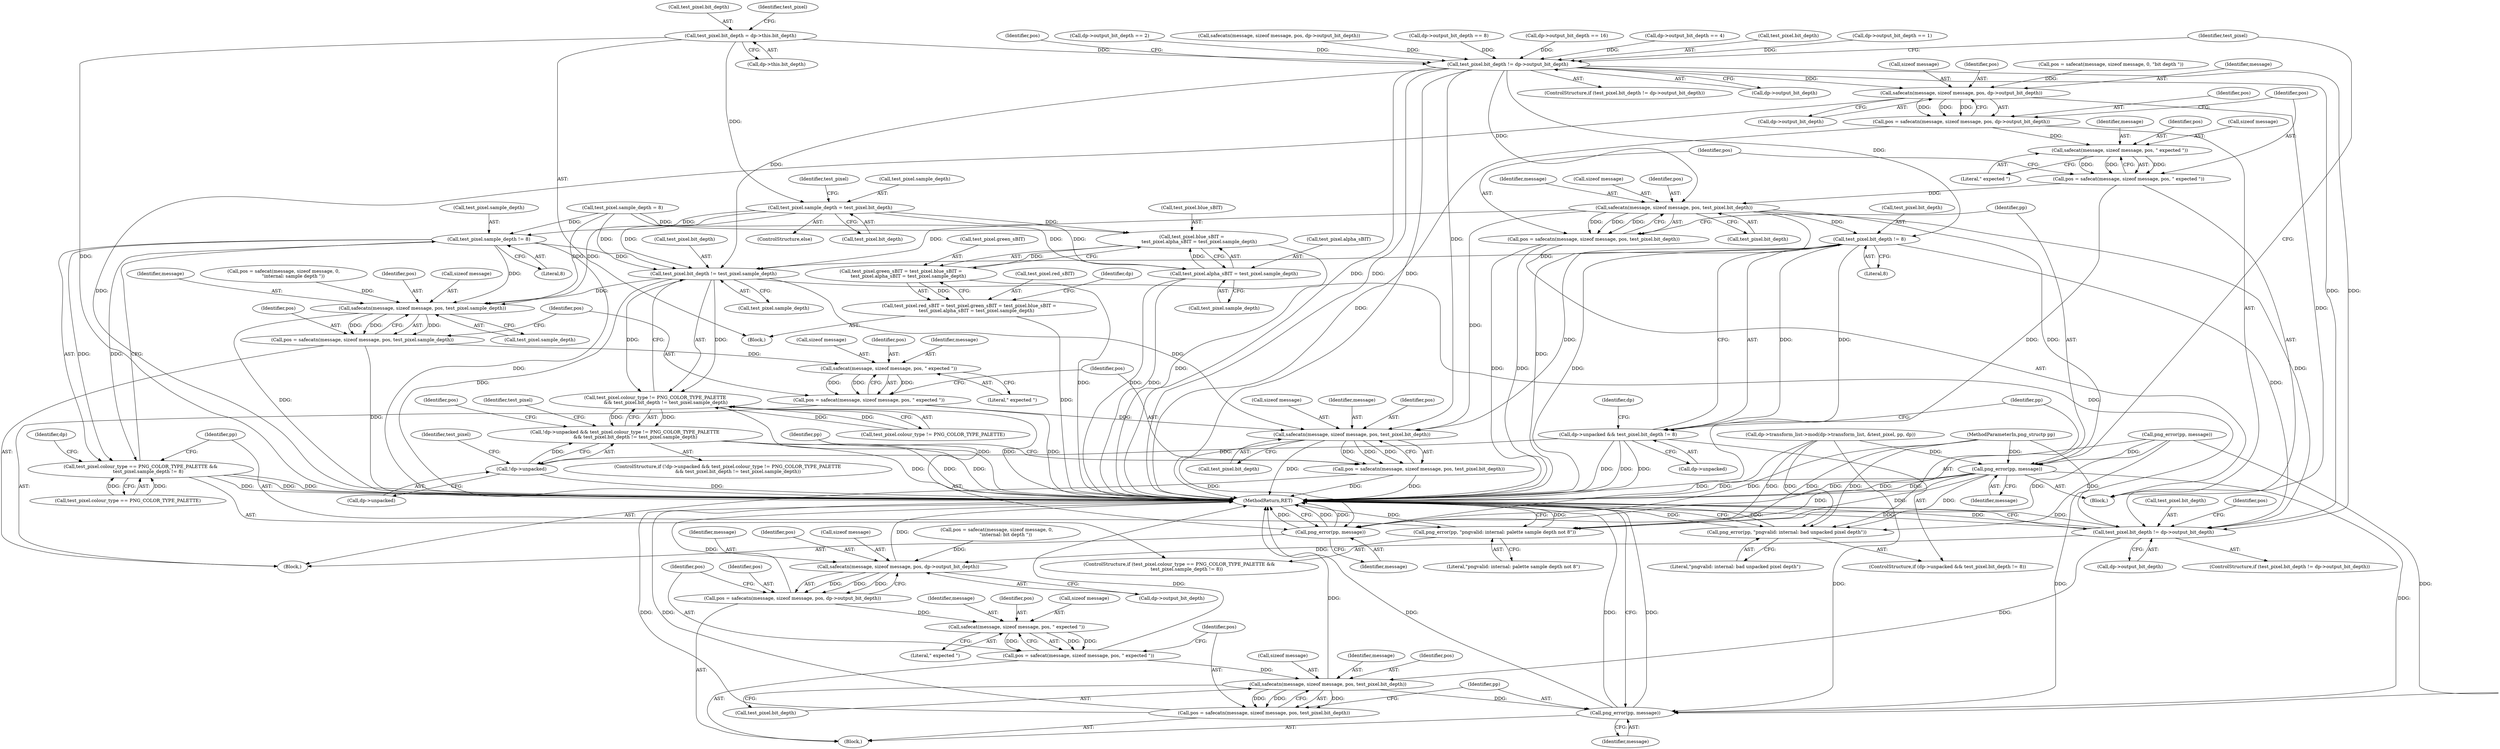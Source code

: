 digraph "0_Android_9d4853418ab2f754c2b63e091c29c5529b8b86ca_149@pointer" {
"1000313" [label="(Call,test_pixel.bit_depth = dp->this.bit_depth)"];
"1000334" [label="(Call,test_pixel.sample_depth = test_pixel.bit_depth)"];
"1000360" [label="(Call,test_pixel.blue_sBIT =\n          test_pixel.alpha_sBIT = test_pixel.sample_depth)"];
"1000356" [label="(Call,test_pixel.green_sBIT = test_pixel.blue_sBIT =\n          test_pixel.alpha_sBIT = test_pixel.sample_depth)"];
"1000352" [label="(Call,test_pixel.red_sBIT = test_pixel.green_sBIT = test_pixel.blue_sBIT =\n          test_pixel.alpha_sBIT = test_pixel.sample_depth)"];
"1000364" [label="(Call,test_pixel.alpha_sBIT = test_pixel.sample_depth)"];
"1000486" [label="(Call,test_pixel.sample_depth != 8)"];
"1000480" [label="(Call,test_pixel.colour_type == PNG_COLOR_TYPE_PALETTE &&\n          test_pixel.sample_depth != 8)"];
"1000521" [label="(Call,test_pixel.bit_depth != test_pixel.sample_depth)"];
"1000515" [label="(Call,test_pixel.colour_type != PNG_COLOR_TYPE_PALETTE\n              && test_pixel.bit_depth != test_pixel.sample_depth)"];
"1000510" [label="(Call,!dp->unpacked && test_pixel.colour_type != PNG_COLOR_TYPE_PALETTE\n              && test_pixel.bit_depth != test_pixel.sample_depth)"];
"1000541" [label="(Call,safecatn(message, sizeof message, pos, test_pixel.sample_depth))"];
"1000539" [label="(Call,pos = safecatn(message, sizeof message, pos, test_pixel.sample_depth))"];
"1000551" [label="(Call,safecat(message, sizeof message, pos, \" expected \"))"];
"1000549" [label="(Call,pos = safecat(message, sizeof message, pos, \" expected \"))"];
"1000559" [label="(Call,safecatn(message, sizeof message, pos, test_pixel.bit_depth))"];
"1000557" [label="(Call,pos = safecatn(message, sizeof message, pos, test_pixel.bit_depth))"];
"1000567" [label="(Call,png_error(pp, message))"];
"1000572" [label="(Call,test_pixel.bit_depth != dp->output_bit_depth)"];
"1000592" [label="(Call,safecatn(message, sizeof message, pos, dp->output_bit_depth))"];
"1000590" [label="(Call,pos = safecatn(message, sizeof message, pos, dp->output_bit_depth))"];
"1000602" [label="(Call,safecat(message, sizeof message, pos, \" expected \"))"];
"1000600" [label="(Call,pos = safecat(message, sizeof message, pos, \" expected \"))"];
"1000610" [label="(Call,safecatn(message, sizeof message, pos, test_pixel.bit_depth))"];
"1000608" [label="(Call,pos = safecatn(message, sizeof message, pos, test_pixel.bit_depth))"];
"1000618" [label="(Call,png_error(pp, message))"];
"1000430" [label="(Call,test_pixel.bit_depth != dp->output_bit_depth)"];
"1000450" [label="(Call,safecatn(message, sizeof message, pos, dp->output_bit_depth))"];
"1000448" [label="(Call,pos = safecatn(message, sizeof message, pos, dp->output_bit_depth))"];
"1000460" [label="(Call,safecat(message, sizeof message, pos, \" expected \"))"];
"1000458" [label="(Call,pos = safecat(message, sizeof message, pos, \" expected \"))"];
"1000468" [label="(Call,safecatn(message, sizeof message, pos, test_pixel.bit_depth))"];
"1000466" [label="(Call,pos = safecatn(message, sizeof message, pos, test_pixel.bit_depth))"];
"1000476" [label="(Call,png_error(pp, message))"];
"1000491" [label="(Call,png_error(pp, \"pngvalid: internal: palette sample depth not 8\"))"];
"1000505" [label="(Call,png_error(pp, \"pngvalid: internal: bad unpacked pixel depth\"))"];
"1000500" [label="(Call,test_pixel.bit_depth != 8)"];
"1000496" [label="(Call,dp->unpacked && test_pixel.bit_depth != 8)"];
"1000511" [label="(Call,!dp->unpacked)"];
"1000481" [label="(Call,test_pixel.colour_type == PNG_COLOR_TYPE_PALETTE)"];
"1000451" [label="(Identifier,message)"];
"1000371" [label="(Call,dp->transform_list->mod(dp->transform_list, &test_pixel, pp, dp))"];
"1000513" [label="(Identifier,dp)"];
"1000353" [label="(Call,test_pixel.red_sBIT)"];
"1000458" [label="(Call,pos = safecat(message, sizeof message, pos, \" expected \"))"];
"1000492" [label="(Identifier,pp)"];
"1000603" [label="(Identifier,message)"];
"1000448" [label="(Call,pos = safecatn(message, sizeof message, pos, dp->output_bit_depth))"];
"1000222" [label="(Call,dp->output_bit_depth == 1)"];
"1000498" [label="(Identifier,dp)"];
"1000466" [label="(Call,pos = safecatn(message, sizeof message, pos, test_pixel.bit_depth))"];
"1000541" [label="(Call,safecatn(message, sizeof message, pos, test_pixel.sample_depth))"];
"1000572" [label="(Call,test_pixel.bit_depth != dp->output_bit_depth)"];
"1000495" [label="(ControlStructure,if (dp->unpacked && test_pixel.bit_depth != 8))"];
"1000480" [label="(Call,test_pixel.colour_type == PNG_COLOR_TYPE_PALETTE &&\n          test_pixel.sample_depth != 8)"];
"1000606" [label="(Identifier,pos)"];
"1000478" [label="(Identifier,message)"];
"1000510" [label="(Call,!dp->unpacked && test_pixel.colour_type != PNG_COLOR_TYPE_PALETTE\n              && test_pixel.bit_depth != test_pixel.sample_depth)"];
"1000515" [label="(Call,test_pixel.colour_type != PNG_COLOR_TYPE_PALETTE\n              && test_pixel.bit_depth != test_pixel.sample_depth)"];
"1000558" [label="(Identifier,pos)"];
"1000591" [label="(Identifier,pos)"];
"1000483" [label="(Identifier,test_pixel)"];
"1000449" [label="(Identifier,pos)"];
"1000328" [label="(Call,test_pixel.sample_depth = 8)"];
"1000314" [label="(Call,test_pixel.bit_depth)"];
"1000608" [label="(Call,pos = safecatn(message, sizeof message, pos, test_pixel.bit_depth))"];
"1000335" [label="(Call,test_pixel.sample_depth)"];
"1000506" [label="(Identifier,pp)"];
"1000512" [label="(Call,dp->unpacked)"];
"1000563" [label="(Identifier,pos)"];
"1000567" [label="(Call,png_error(pp, message))"];
"1000507" [label="(Literal,\"pngvalid: internal: bad unpacked pixel depth\")"];
"1000473" [label="(Call,test_pixel.bit_depth)"];
"1000593" [label="(Identifier,message)"];
"1000460" [label="(Call,safecat(message, sizeof message, pos, \" expected \"))"];
"1000516" [label="(Call,test_pixel.colour_type != PNG_COLOR_TYPE_PALETTE)"];
"1000487" [label="(Call,test_pixel.sample_depth)"];
"1000553" [label="(Call,sizeof message)"];
"1000596" [label="(Identifier,pos)"];
"1000462" [label="(Call,sizeof message)"];
"1000579" [label="(Block,)"];
"1000511" [label="(Call,!dp->unpacked)"];
"1000493" [label="(Literal,\"pngvalid: internal: palette sample depth not 8\")"];
"1000441" [label="(Identifier,pos)"];
"1000518" [label="(Identifier,test_pixel)"];
"1000365" [label="(Call,test_pixel.alpha_sBIT)"];
"1000545" [label="(Identifier,pos)"];
"1000325" [label="(Identifier,test_pixel)"];
"1000569" [label="(Identifier,message)"];
"1000561" [label="(Call,sizeof message)"];
"1000228" [label="(Call,dp->output_bit_depth == 2)"];
"1000564" [label="(Call,test_pixel.bit_depth)"];
"1000334" [label="(Call,test_pixel.sample_depth = test_pixel.bit_depth)"];
"1000573" [label="(Call,test_pixel.bit_depth)"];
"1000455" [label="(Call,dp->output_bit_depth)"];
"1000296" [label="(Block,)"];
"1000285" [label="(Call,safecatn(message, sizeof message, pos, dp->output_bit_depth))"];
"1000121" [label="(MethodParameterIn,png_structp pp)"];
"1000430" [label="(Call,test_pixel.bit_depth != dp->output_bit_depth)"];
"1000505" [label="(Call,png_error(pp, \"pngvalid: internal: bad unpacked pixel depth\"))"];
"1000543" [label="(Call,sizeof message)"];
"1000470" [label="(Call,sizeof message)"];
"1000559" [label="(Call,safecatn(message, sizeof message, pos, test_pixel.bit_depth))"];
"1000590" [label="(Call,pos = safecatn(message, sizeof message, pos, dp->output_bit_depth))"];
"1000609" [label="(Identifier,pos)"];
"1000525" [label="(Call,test_pixel.sample_depth)"];
"1000450" [label="(Call,safecatn(message, sizeof message, pos, dp->output_bit_depth))"];
"1000242" [label="(Call,dp->output_bit_depth == 8)"];
"1000343" [label="(Identifier,test_pixel)"];
"1000521" [label="(Call,test_pixel.bit_depth != test_pixel.sample_depth)"];
"1000551" [label="(Call,safecat(message, sizeof message, pos, \" expected \"))"];
"1000594" [label="(Call,sizeof message)"];
"1000597" [label="(Call,dp->output_bit_depth)"];
"1000600" [label="(Call,pos = safecat(message, sizeof message, pos, \" expected \"))"];
"1000601" [label="(Identifier,pos)"];
"1000556" [label="(Literal,\" expected \")"];
"1000426" [label="(Call,png_error(pp, message))"];
"1000602" [label="(Call,safecat(message, sizeof message, pos, \" expected \"))"];
"1000568" [label="(Identifier,pp)"];
"1000476" [label="(Call,png_error(pp, message))"];
"1000583" [label="(Identifier,pos)"];
"1000313" [label="(Call,test_pixel.bit_depth = dp->this.bit_depth)"];
"1000429" [label="(ControlStructure,if (test_pixel.bit_depth != dp->output_bit_depth))"];
"1000486" [label="(Call,test_pixel.sample_depth != 8)"];
"1000368" [label="(Call,test_pixel.sample_depth)"];
"1000540" [label="(Identifier,pos)"];
"1000497" [label="(Call,dp->unpacked)"];
"1000607" [label="(Literal,\" expected \")"];
"1000522" [label="(Call,test_pixel.bit_depth)"];
"1000452" [label="(Call,sizeof message)"];
"1000454" [label="(Identifier,pos)"];
"1000247" [label="(Call,dp->output_bit_depth == 16)"];
"1000440" [label="(Call,pos = safecat(message, sizeof message, 0, \"bit depth \"))"];
"1000360" [label="(Call,test_pixel.blue_sBIT =\n          test_pixel.alpha_sBIT = test_pixel.sample_depth)"];
"1000618" [label="(Call,png_error(pp, message))"];
"1000501" [label="(Call,test_pixel.bit_depth)"];
"1000542" [label="(Identifier,message)"];
"1000361" [label="(Call,test_pixel.blue_sBIT)"];
"1000604" [label="(Call,sizeof message)"];
"1000364" [label="(Call,test_pixel.alpha_sBIT = test_pixel.sample_depth)"];
"1000555" [label="(Identifier,pos)"];
"1000467" [label="(Identifier,pos)"];
"1000233" [label="(Call,dp->output_bit_depth == 4)"];
"1000434" [label="(Call,dp->output_bit_depth)"];
"1000571" [label="(ControlStructure,if (test_pixel.bit_depth != dp->output_bit_depth))"];
"1000614" [label="(Identifier,pos)"];
"1000459" [label="(Identifier,pos)"];
"1000333" [label="(ControlStructure,else)"];
"1000373" [label="(Identifier,dp)"];
"1000557" [label="(Call,pos = safecatn(message, sizeof message, pos, test_pixel.bit_depth))"];
"1000357" [label="(Call,test_pixel.green_sBIT)"];
"1000468" [label="(Call,safecatn(message, sizeof message, pos, test_pixel.bit_depth))"];
"1000620" [label="(Identifier,message)"];
"1000352" [label="(Call,test_pixel.red_sBIT = test_pixel.green_sBIT = test_pixel.blue_sBIT =\n          test_pixel.alpha_sBIT = test_pixel.sample_depth)"];
"1000539" [label="(Call,pos = safecatn(message, sizeof message, pos, test_pixel.sample_depth))"];
"1000437" [label="(Block,)"];
"1000472" [label="(Identifier,pos)"];
"1000531" [label="(Call,pos = safecat(message, sizeof message, 0,\n             \"internal: sample depth \"))"];
"1000550" [label="(Identifier,pos)"];
"1000610" [label="(Call,safecatn(message, sizeof message, pos, test_pixel.bit_depth))"];
"1000491" [label="(Call,png_error(pp, \"pngvalid: internal: palette sample depth not 8\"))"];
"1000317" [label="(Call,dp->this.bit_depth)"];
"1000549" [label="(Call,pos = safecat(message, sizeof message, pos, \" expected \"))"];
"1000532" [label="(Identifier,pos)"];
"1000560" [label="(Identifier,message)"];
"1000592" [label="(Call,safecatn(message, sizeof message, pos, dp->output_bit_depth))"];
"1000621" [label="(MethodReturn,RET)"];
"1000612" [label="(Call,sizeof message)"];
"1000500" [label="(Call,test_pixel.bit_depth != 8)"];
"1000552" [label="(Identifier,message)"];
"1000582" [label="(Call,pos = safecat(message, sizeof message, 0,\n            \"internal: bit depth \"))"];
"1000338" [label="(Call,test_pixel.bit_depth)"];
"1000574" [label="(Identifier,test_pixel)"];
"1000619" [label="(Identifier,pp)"];
"1000465" [label="(Literal,\" expected \")"];
"1000490" [label="(Literal,8)"];
"1000509" [label="(ControlStructure,if (!dp->unpacked && test_pixel.colour_type != PNG_COLOR_TYPE_PALETTE\n              && test_pixel.bit_depth != test_pixel.sample_depth))"];
"1000431" [label="(Call,test_pixel.bit_depth)"];
"1000461" [label="(Identifier,message)"];
"1000504" [label="(Literal,8)"];
"1000528" [label="(Block,)"];
"1000546" [label="(Call,test_pixel.sample_depth)"];
"1000576" [label="(Call,dp->output_bit_depth)"];
"1000615" [label="(Call,test_pixel.bit_depth)"];
"1000479" [label="(ControlStructure,if (test_pixel.colour_type == PNG_COLOR_TYPE_PALETTE &&\n          test_pixel.sample_depth != 8))"];
"1000611" [label="(Identifier,message)"];
"1000469" [label="(Identifier,message)"];
"1000477" [label="(Identifier,pp)"];
"1000496" [label="(Call,dp->unpacked && test_pixel.bit_depth != 8)"];
"1000464" [label="(Identifier,pos)"];
"1000356" [label="(Call,test_pixel.green_sBIT = test_pixel.blue_sBIT =\n          test_pixel.alpha_sBIT = test_pixel.sample_depth)"];
"1000313" -> "1000296"  [label="AST: "];
"1000313" -> "1000317"  [label="CFG: "];
"1000314" -> "1000313"  [label="AST: "];
"1000317" -> "1000313"  [label="AST: "];
"1000325" -> "1000313"  [label="CFG: "];
"1000313" -> "1000621"  [label="DDG: "];
"1000313" -> "1000334"  [label="DDG: "];
"1000313" -> "1000430"  [label="DDG: "];
"1000334" -> "1000333"  [label="AST: "];
"1000334" -> "1000338"  [label="CFG: "];
"1000335" -> "1000334"  [label="AST: "];
"1000338" -> "1000334"  [label="AST: "];
"1000343" -> "1000334"  [label="CFG: "];
"1000334" -> "1000360"  [label="DDG: "];
"1000334" -> "1000364"  [label="DDG: "];
"1000334" -> "1000486"  [label="DDG: "];
"1000334" -> "1000521"  [label="DDG: "];
"1000334" -> "1000541"  [label="DDG: "];
"1000360" -> "1000356"  [label="AST: "];
"1000360" -> "1000364"  [label="CFG: "];
"1000361" -> "1000360"  [label="AST: "];
"1000364" -> "1000360"  [label="AST: "];
"1000356" -> "1000360"  [label="CFG: "];
"1000360" -> "1000621"  [label="DDG: "];
"1000360" -> "1000356"  [label="DDG: "];
"1000364" -> "1000360"  [label="DDG: "];
"1000328" -> "1000360"  [label="DDG: "];
"1000356" -> "1000352"  [label="AST: "];
"1000357" -> "1000356"  [label="AST: "];
"1000352" -> "1000356"  [label="CFG: "];
"1000356" -> "1000621"  [label="DDG: "];
"1000356" -> "1000352"  [label="DDG: "];
"1000352" -> "1000296"  [label="AST: "];
"1000353" -> "1000352"  [label="AST: "];
"1000373" -> "1000352"  [label="CFG: "];
"1000352" -> "1000621"  [label="DDG: "];
"1000364" -> "1000368"  [label="CFG: "];
"1000365" -> "1000364"  [label="AST: "];
"1000368" -> "1000364"  [label="AST: "];
"1000364" -> "1000621"  [label="DDG: "];
"1000364" -> "1000621"  [label="DDG: "];
"1000328" -> "1000364"  [label="DDG: "];
"1000486" -> "1000480"  [label="AST: "];
"1000486" -> "1000490"  [label="CFG: "];
"1000487" -> "1000486"  [label="AST: "];
"1000490" -> "1000486"  [label="AST: "];
"1000480" -> "1000486"  [label="CFG: "];
"1000486" -> "1000621"  [label="DDG: "];
"1000486" -> "1000480"  [label="DDG: "];
"1000486" -> "1000480"  [label="DDG: "];
"1000328" -> "1000486"  [label="DDG: "];
"1000486" -> "1000521"  [label="DDG: "];
"1000486" -> "1000541"  [label="DDG: "];
"1000480" -> "1000479"  [label="AST: "];
"1000480" -> "1000481"  [label="CFG: "];
"1000481" -> "1000480"  [label="AST: "];
"1000492" -> "1000480"  [label="CFG: "];
"1000498" -> "1000480"  [label="CFG: "];
"1000480" -> "1000621"  [label="DDG: "];
"1000480" -> "1000621"  [label="DDG: "];
"1000480" -> "1000621"  [label="DDG: "];
"1000481" -> "1000480"  [label="DDG: "];
"1000481" -> "1000480"  [label="DDG: "];
"1000521" -> "1000515"  [label="AST: "];
"1000521" -> "1000525"  [label="CFG: "];
"1000522" -> "1000521"  [label="AST: "];
"1000525" -> "1000521"  [label="AST: "];
"1000515" -> "1000521"  [label="CFG: "];
"1000521" -> "1000621"  [label="DDG: "];
"1000521" -> "1000515"  [label="DDG: "];
"1000521" -> "1000515"  [label="DDG: "];
"1000468" -> "1000521"  [label="DDG: "];
"1000500" -> "1000521"  [label="DDG: "];
"1000430" -> "1000521"  [label="DDG: "];
"1000328" -> "1000521"  [label="DDG: "];
"1000521" -> "1000541"  [label="DDG: "];
"1000521" -> "1000559"  [label="DDG: "];
"1000521" -> "1000572"  [label="DDG: "];
"1000515" -> "1000510"  [label="AST: "];
"1000515" -> "1000516"  [label="CFG: "];
"1000516" -> "1000515"  [label="AST: "];
"1000510" -> "1000515"  [label="CFG: "];
"1000515" -> "1000621"  [label="DDG: "];
"1000515" -> "1000621"  [label="DDG: "];
"1000515" -> "1000510"  [label="DDG: "];
"1000515" -> "1000510"  [label="DDG: "];
"1000516" -> "1000515"  [label="DDG: "];
"1000516" -> "1000515"  [label="DDG: "];
"1000510" -> "1000509"  [label="AST: "];
"1000510" -> "1000511"  [label="CFG: "];
"1000511" -> "1000510"  [label="AST: "];
"1000532" -> "1000510"  [label="CFG: "];
"1000574" -> "1000510"  [label="CFG: "];
"1000510" -> "1000621"  [label="DDG: "];
"1000510" -> "1000621"  [label="DDG: "];
"1000510" -> "1000621"  [label="DDG: "];
"1000511" -> "1000510"  [label="DDG: "];
"1000541" -> "1000539"  [label="AST: "];
"1000541" -> "1000546"  [label="CFG: "];
"1000542" -> "1000541"  [label="AST: "];
"1000543" -> "1000541"  [label="AST: "];
"1000545" -> "1000541"  [label="AST: "];
"1000546" -> "1000541"  [label="AST: "];
"1000539" -> "1000541"  [label="CFG: "];
"1000541" -> "1000621"  [label="DDG: "];
"1000541" -> "1000539"  [label="DDG: "];
"1000541" -> "1000539"  [label="DDG: "];
"1000541" -> "1000539"  [label="DDG: "];
"1000531" -> "1000541"  [label="DDG: "];
"1000328" -> "1000541"  [label="DDG: "];
"1000539" -> "1000528"  [label="AST: "];
"1000540" -> "1000539"  [label="AST: "];
"1000550" -> "1000539"  [label="CFG: "];
"1000539" -> "1000621"  [label="DDG: "];
"1000539" -> "1000551"  [label="DDG: "];
"1000551" -> "1000549"  [label="AST: "];
"1000551" -> "1000556"  [label="CFG: "];
"1000552" -> "1000551"  [label="AST: "];
"1000553" -> "1000551"  [label="AST: "];
"1000555" -> "1000551"  [label="AST: "];
"1000556" -> "1000551"  [label="AST: "];
"1000549" -> "1000551"  [label="CFG: "];
"1000551" -> "1000549"  [label="DDG: "];
"1000551" -> "1000549"  [label="DDG: "];
"1000551" -> "1000549"  [label="DDG: "];
"1000549" -> "1000528"  [label="AST: "];
"1000550" -> "1000549"  [label="AST: "];
"1000558" -> "1000549"  [label="CFG: "];
"1000549" -> "1000621"  [label="DDG: "];
"1000549" -> "1000559"  [label="DDG: "];
"1000559" -> "1000557"  [label="AST: "];
"1000559" -> "1000564"  [label="CFG: "];
"1000560" -> "1000559"  [label="AST: "];
"1000561" -> "1000559"  [label="AST: "];
"1000563" -> "1000559"  [label="AST: "];
"1000564" -> "1000559"  [label="AST: "];
"1000557" -> "1000559"  [label="CFG: "];
"1000559" -> "1000621"  [label="DDG: "];
"1000559" -> "1000557"  [label="DDG: "];
"1000559" -> "1000557"  [label="DDG: "];
"1000559" -> "1000557"  [label="DDG: "];
"1000468" -> "1000559"  [label="DDG: "];
"1000500" -> "1000559"  [label="DDG: "];
"1000430" -> "1000559"  [label="DDG: "];
"1000559" -> "1000567"  [label="DDG: "];
"1000557" -> "1000528"  [label="AST: "];
"1000558" -> "1000557"  [label="AST: "];
"1000568" -> "1000557"  [label="CFG: "];
"1000557" -> "1000621"  [label="DDG: "];
"1000557" -> "1000621"  [label="DDG: "];
"1000567" -> "1000528"  [label="AST: "];
"1000567" -> "1000569"  [label="CFG: "];
"1000568" -> "1000567"  [label="AST: "];
"1000569" -> "1000567"  [label="AST: "];
"1000621" -> "1000567"  [label="CFG: "];
"1000567" -> "1000621"  [label="DDG: "];
"1000567" -> "1000621"  [label="DDG: "];
"1000567" -> "1000621"  [label="DDG: "];
"1000371" -> "1000567"  [label="DDG: "];
"1000426" -> "1000567"  [label="DDG: "];
"1000476" -> "1000567"  [label="DDG: "];
"1000121" -> "1000567"  [label="DDG: "];
"1000572" -> "1000571"  [label="AST: "];
"1000572" -> "1000576"  [label="CFG: "];
"1000573" -> "1000572"  [label="AST: "];
"1000576" -> "1000572"  [label="AST: "];
"1000583" -> "1000572"  [label="CFG: "];
"1000621" -> "1000572"  [label="CFG: "];
"1000572" -> "1000621"  [label="DDG: "];
"1000572" -> "1000621"  [label="DDG: "];
"1000572" -> "1000621"  [label="DDG: "];
"1000468" -> "1000572"  [label="DDG: "];
"1000500" -> "1000572"  [label="DDG: "];
"1000430" -> "1000572"  [label="DDG: "];
"1000430" -> "1000572"  [label="DDG: "];
"1000450" -> "1000572"  [label="DDG: "];
"1000572" -> "1000592"  [label="DDG: "];
"1000572" -> "1000610"  [label="DDG: "];
"1000592" -> "1000590"  [label="AST: "];
"1000592" -> "1000597"  [label="CFG: "];
"1000593" -> "1000592"  [label="AST: "];
"1000594" -> "1000592"  [label="AST: "];
"1000596" -> "1000592"  [label="AST: "];
"1000597" -> "1000592"  [label="AST: "];
"1000590" -> "1000592"  [label="CFG: "];
"1000592" -> "1000621"  [label="DDG: "];
"1000592" -> "1000590"  [label="DDG: "];
"1000592" -> "1000590"  [label="DDG: "];
"1000592" -> "1000590"  [label="DDG: "];
"1000582" -> "1000592"  [label="DDG: "];
"1000590" -> "1000579"  [label="AST: "];
"1000591" -> "1000590"  [label="AST: "];
"1000601" -> "1000590"  [label="CFG: "];
"1000590" -> "1000621"  [label="DDG: "];
"1000590" -> "1000602"  [label="DDG: "];
"1000602" -> "1000600"  [label="AST: "];
"1000602" -> "1000607"  [label="CFG: "];
"1000603" -> "1000602"  [label="AST: "];
"1000604" -> "1000602"  [label="AST: "];
"1000606" -> "1000602"  [label="AST: "];
"1000607" -> "1000602"  [label="AST: "];
"1000600" -> "1000602"  [label="CFG: "];
"1000602" -> "1000600"  [label="DDG: "];
"1000602" -> "1000600"  [label="DDG: "];
"1000602" -> "1000600"  [label="DDG: "];
"1000600" -> "1000579"  [label="AST: "];
"1000601" -> "1000600"  [label="AST: "];
"1000609" -> "1000600"  [label="CFG: "];
"1000600" -> "1000621"  [label="DDG: "];
"1000600" -> "1000610"  [label="DDG: "];
"1000610" -> "1000608"  [label="AST: "];
"1000610" -> "1000615"  [label="CFG: "];
"1000611" -> "1000610"  [label="AST: "];
"1000612" -> "1000610"  [label="AST: "];
"1000614" -> "1000610"  [label="AST: "];
"1000615" -> "1000610"  [label="AST: "];
"1000608" -> "1000610"  [label="CFG: "];
"1000610" -> "1000621"  [label="DDG: "];
"1000610" -> "1000608"  [label="DDG: "];
"1000610" -> "1000608"  [label="DDG: "];
"1000610" -> "1000608"  [label="DDG: "];
"1000610" -> "1000618"  [label="DDG: "];
"1000608" -> "1000579"  [label="AST: "];
"1000609" -> "1000608"  [label="AST: "];
"1000619" -> "1000608"  [label="CFG: "];
"1000608" -> "1000621"  [label="DDG: "];
"1000608" -> "1000621"  [label="DDG: "];
"1000618" -> "1000579"  [label="AST: "];
"1000618" -> "1000620"  [label="CFG: "];
"1000619" -> "1000618"  [label="AST: "];
"1000620" -> "1000618"  [label="AST: "];
"1000621" -> "1000618"  [label="CFG: "];
"1000618" -> "1000621"  [label="DDG: "];
"1000618" -> "1000621"  [label="DDG: "];
"1000618" -> "1000621"  [label="DDG: "];
"1000371" -> "1000618"  [label="DDG: "];
"1000426" -> "1000618"  [label="DDG: "];
"1000476" -> "1000618"  [label="DDG: "];
"1000121" -> "1000618"  [label="DDG: "];
"1000430" -> "1000429"  [label="AST: "];
"1000430" -> "1000434"  [label="CFG: "];
"1000431" -> "1000430"  [label="AST: "];
"1000434" -> "1000430"  [label="AST: "];
"1000441" -> "1000430"  [label="CFG: "];
"1000483" -> "1000430"  [label="CFG: "];
"1000430" -> "1000621"  [label="DDG: "];
"1000430" -> "1000621"  [label="DDG: "];
"1000430" -> "1000621"  [label="DDG: "];
"1000247" -> "1000430"  [label="DDG: "];
"1000222" -> "1000430"  [label="DDG: "];
"1000285" -> "1000430"  [label="DDG: "];
"1000228" -> "1000430"  [label="DDG: "];
"1000233" -> "1000430"  [label="DDG: "];
"1000242" -> "1000430"  [label="DDG: "];
"1000430" -> "1000450"  [label="DDG: "];
"1000430" -> "1000468"  [label="DDG: "];
"1000430" -> "1000500"  [label="DDG: "];
"1000450" -> "1000448"  [label="AST: "];
"1000450" -> "1000455"  [label="CFG: "];
"1000451" -> "1000450"  [label="AST: "];
"1000452" -> "1000450"  [label="AST: "];
"1000454" -> "1000450"  [label="AST: "];
"1000455" -> "1000450"  [label="AST: "];
"1000448" -> "1000450"  [label="CFG: "];
"1000450" -> "1000621"  [label="DDG: "];
"1000450" -> "1000448"  [label="DDG: "];
"1000450" -> "1000448"  [label="DDG: "];
"1000450" -> "1000448"  [label="DDG: "];
"1000440" -> "1000450"  [label="DDG: "];
"1000448" -> "1000437"  [label="AST: "];
"1000449" -> "1000448"  [label="AST: "];
"1000459" -> "1000448"  [label="CFG: "];
"1000448" -> "1000621"  [label="DDG: "];
"1000448" -> "1000460"  [label="DDG: "];
"1000460" -> "1000458"  [label="AST: "];
"1000460" -> "1000465"  [label="CFG: "];
"1000461" -> "1000460"  [label="AST: "];
"1000462" -> "1000460"  [label="AST: "];
"1000464" -> "1000460"  [label="AST: "];
"1000465" -> "1000460"  [label="AST: "];
"1000458" -> "1000460"  [label="CFG: "];
"1000460" -> "1000458"  [label="DDG: "];
"1000460" -> "1000458"  [label="DDG: "];
"1000460" -> "1000458"  [label="DDG: "];
"1000458" -> "1000437"  [label="AST: "];
"1000459" -> "1000458"  [label="AST: "];
"1000467" -> "1000458"  [label="CFG: "];
"1000458" -> "1000621"  [label="DDG: "];
"1000458" -> "1000468"  [label="DDG: "];
"1000468" -> "1000466"  [label="AST: "];
"1000468" -> "1000473"  [label="CFG: "];
"1000469" -> "1000468"  [label="AST: "];
"1000470" -> "1000468"  [label="AST: "];
"1000472" -> "1000468"  [label="AST: "];
"1000473" -> "1000468"  [label="AST: "];
"1000466" -> "1000468"  [label="CFG: "];
"1000468" -> "1000621"  [label="DDG: "];
"1000468" -> "1000466"  [label="DDG: "];
"1000468" -> "1000466"  [label="DDG: "];
"1000468" -> "1000466"  [label="DDG: "];
"1000468" -> "1000476"  [label="DDG: "];
"1000468" -> "1000500"  [label="DDG: "];
"1000466" -> "1000437"  [label="AST: "];
"1000467" -> "1000466"  [label="AST: "];
"1000477" -> "1000466"  [label="CFG: "];
"1000466" -> "1000621"  [label="DDG: "];
"1000466" -> "1000621"  [label="DDG: "];
"1000476" -> "1000437"  [label="AST: "];
"1000476" -> "1000478"  [label="CFG: "];
"1000477" -> "1000476"  [label="AST: "];
"1000478" -> "1000476"  [label="AST: "];
"1000483" -> "1000476"  [label="CFG: "];
"1000476" -> "1000621"  [label="DDG: "];
"1000476" -> "1000621"  [label="DDG: "];
"1000476" -> "1000621"  [label="DDG: "];
"1000371" -> "1000476"  [label="DDG: "];
"1000426" -> "1000476"  [label="DDG: "];
"1000121" -> "1000476"  [label="DDG: "];
"1000476" -> "1000491"  [label="DDG: "];
"1000476" -> "1000505"  [label="DDG: "];
"1000491" -> "1000479"  [label="AST: "];
"1000491" -> "1000493"  [label="CFG: "];
"1000492" -> "1000491"  [label="AST: "];
"1000493" -> "1000491"  [label="AST: "];
"1000621" -> "1000491"  [label="CFG: "];
"1000491" -> "1000621"  [label="DDG: "];
"1000491" -> "1000621"  [label="DDG: "];
"1000371" -> "1000491"  [label="DDG: "];
"1000426" -> "1000491"  [label="DDG: "];
"1000121" -> "1000491"  [label="DDG: "];
"1000505" -> "1000495"  [label="AST: "];
"1000505" -> "1000507"  [label="CFG: "];
"1000506" -> "1000505"  [label="AST: "];
"1000507" -> "1000505"  [label="AST: "];
"1000621" -> "1000505"  [label="CFG: "];
"1000505" -> "1000621"  [label="DDG: "];
"1000505" -> "1000621"  [label="DDG: "];
"1000371" -> "1000505"  [label="DDG: "];
"1000426" -> "1000505"  [label="DDG: "];
"1000121" -> "1000505"  [label="DDG: "];
"1000500" -> "1000496"  [label="AST: "];
"1000500" -> "1000504"  [label="CFG: "];
"1000501" -> "1000500"  [label="AST: "];
"1000504" -> "1000500"  [label="AST: "];
"1000496" -> "1000500"  [label="CFG: "];
"1000500" -> "1000621"  [label="DDG: "];
"1000500" -> "1000496"  [label="DDG: "];
"1000500" -> "1000496"  [label="DDG: "];
"1000496" -> "1000495"  [label="AST: "];
"1000496" -> "1000497"  [label="CFG: "];
"1000497" -> "1000496"  [label="AST: "];
"1000506" -> "1000496"  [label="CFG: "];
"1000513" -> "1000496"  [label="CFG: "];
"1000496" -> "1000621"  [label="DDG: "];
"1000496" -> "1000621"  [label="DDG: "];
"1000496" -> "1000621"  [label="DDG: "];
"1000496" -> "1000511"  [label="DDG: "];
"1000511" -> "1000512"  [label="CFG: "];
"1000512" -> "1000511"  [label="AST: "];
"1000518" -> "1000511"  [label="CFG: "];
"1000511" -> "1000621"  [label="DDG: "];
}
